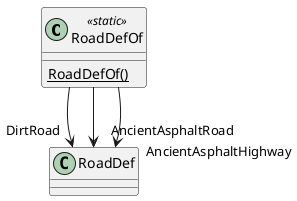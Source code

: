 @startuml
class RoadDefOf <<static>> {
    {static} RoadDefOf()
}
RoadDefOf --> "DirtRoad" RoadDef
RoadDefOf --> "AncientAsphaltRoad" RoadDef
RoadDefOf --> "AncientAsphaltHighway" RoadDef
@enduml
